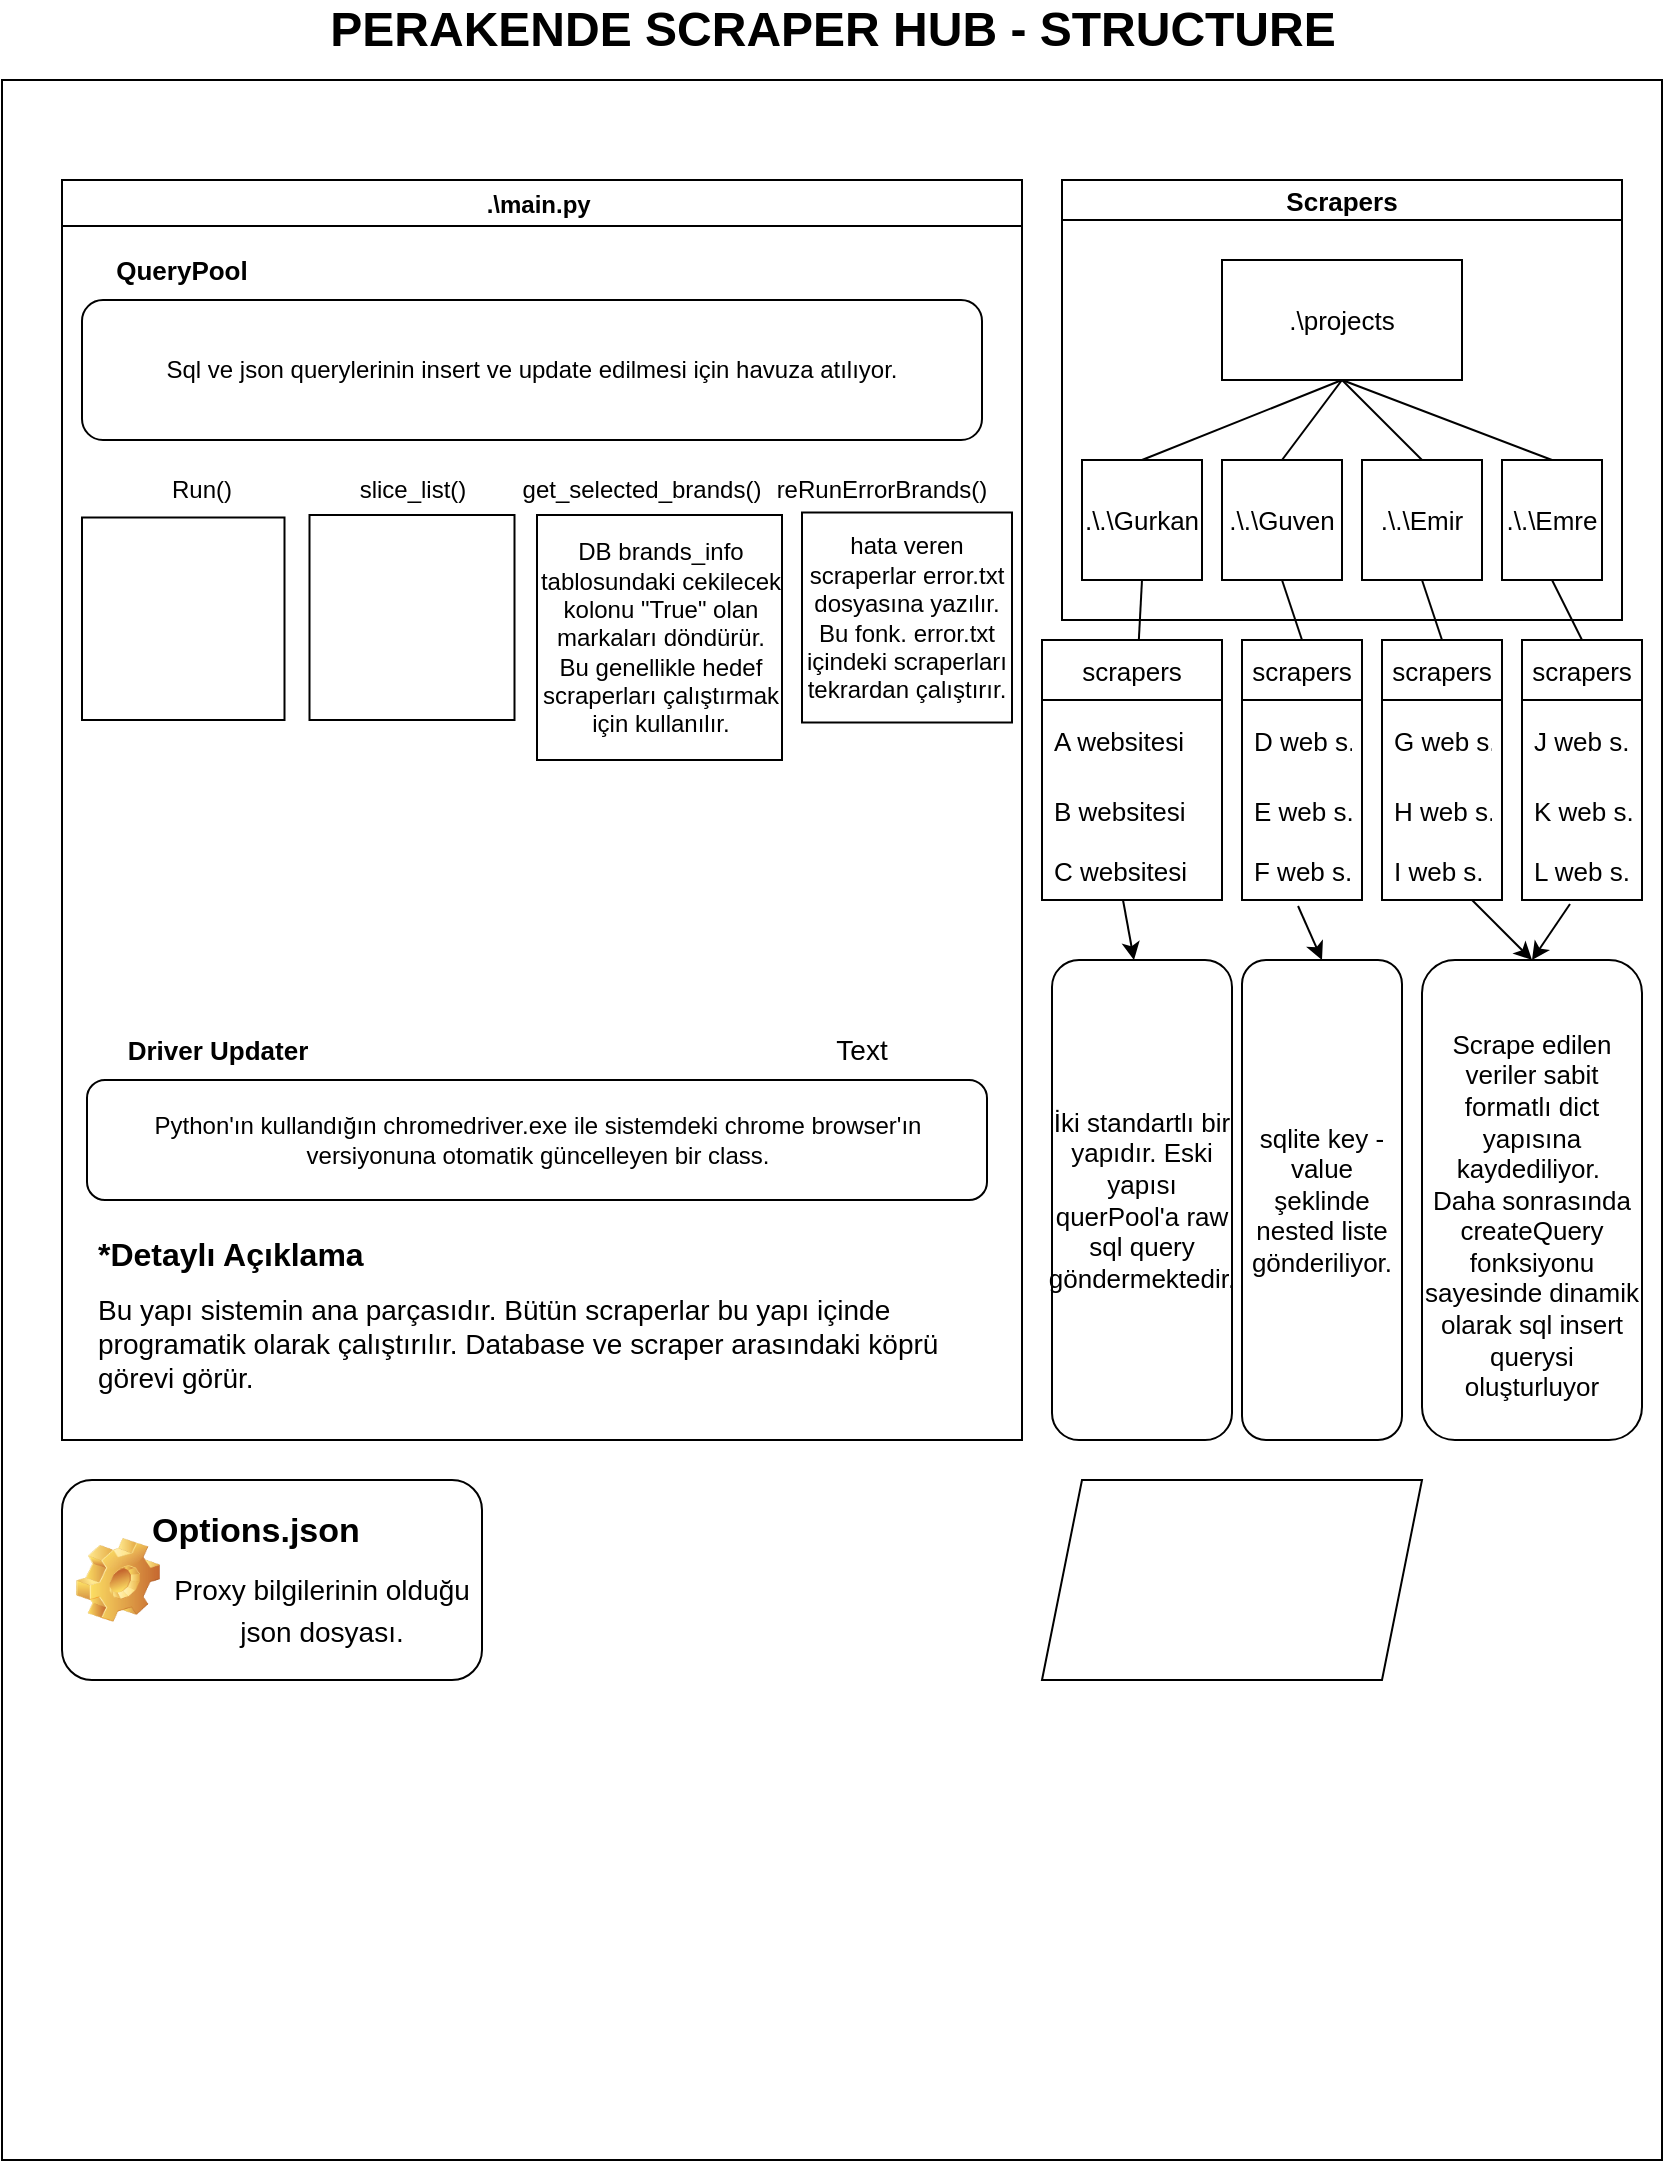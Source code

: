 <mxfile version="17.4.0" type="github">
  <diagram name="Page-1" id="2a216829-ef6e-dabb-86c1-c78162f3ba2b">
    <mxGraphModel dx="1382" dy="774" grid="1" gridSize="10" guides="1" tooltips="1" connect="1" arrows="1" fold="1" page="1" pageScale="1" pageWidth="850" pageHeight="1100" background="none" math="0" shadow="0">
      <root>
        <mxCell id="0" />
        <mxCell id="1" parent="0" />
        <mxCell id="dqU5Dyr8MQ7zKgZwAmgb-1" value="" style="rounded=0;whiteSpace=wrap;html=1;" vertex="1" parent="1">
          <mxGeometry x="10" y="50" width="830" height="1040" as="geometry" />
        </mxCell>
        <mxCell id="dqU5Dyr8MQ7zKgZwAmgb-4" value="PERAKENDE SCRAPER HUB -&amp;nbsp;STRUCTURE" style="text;strokeColor=none;fillColor=none;html=1;fontSize=24;fontStyle=1;verticalAlign=middle;align=center;" vertex="1" parent="1">
          <mxGeometry x="375" y="10" width="100" height="30" as="geometry" />
        </mxCell>
        <mxCell id="dqU5Dyr8MQ7zKgZwAmgb-7" value=".\main.py " style="swimlane;" vertex="1" parent="1">
          <mxGeometry x="40" y="100" width="480" height="630" as="geometry">
            <mxRectangle x="40" y="100" width="90" height="23" as="alternateBounds" />
          </mxGeometry>
        </mxCell>
        <mxCell id="dqU5Dyr8MQ7zKgZwAmgb-9" value="Sql ve json querylerinin insert ve update edilmesi için havuza atılıyor." style="rounded=1;whiteSpace=wrap;html=1;" vertex="1" parent="dqU5Dyr8MQ7zKgZwAmgb-7">
          <mxGeometry x="10" y="60" width="450" height="70" as="geometry" />
        </mxCell>
        <mxCell id="dqU5Dyr8MQ7zKgZwAmgb-10" value="QueryPool" style="text;html=1;strokeColor=none;fillColor=none;align=center;verticalAlign=middle;whiteSpace=wrap;rounded=0;fontStyle=1;fontSize=13;" vertex="1" parent="dqU5Dyr8MQ7zKgZwAmgb-7">
          <mxGeometry x="20" y="30" width="80" height="30" as="geometry" />
        </mxCell>
        <mxCell id="dqU5Dyr8MQ7zKgZwAmgb-15" value="" style="whiteSpace=wrap;html=1;aspect=fixed;" vertex="1" parent="dqU5Dyr8MQ7zKgZwAmgb-7">
          <mxGeometry x="10" y="168.75" width="101.25" height="101.25" as="geometry" />
        </mxCell>
        <mxCell id="dqU5Dyr8MQ7zKgZwAmgb-16" value="" style="whiteSpace=wrap;html=1;aspect=fixed;" vertex="1" parent="dqU5Dyr8MQ7zKgZwAmgb-7">
          <mxGeometry x="123.75" y="167.5" width="102.5" height="102.5" as="geometry" />
        </mxCell>
        <mxCell id="dqU5Dyr8MQ7zKgZwAmgb-17" value="DB brands_info tablosundaki cekilecek kolonu &quot;True&quot; olan markaları döndürür. Bu genellikle hedef scraperları çalıştırmak için kullanılır." style="whiteSpace=wrap;html=1;aspect=fixed;" vertex="1" parent="dqU5Dyr8MQ7zKgZwAmgb-7">
          <mxGeometry x="237.5" y="167.5" width="122.5" height="122.5" as="geometry" />
        </mxCell>
        <mxCell id="dqU5Dyr8MQ7zKgZwAmgb-18" value="Python&#39;ın kullandığın chromedriver.exe ile sistemdeki chrome browser&#39;ın versiyonuna otomatik güncelleyen bir class." style="rounded=1;whiteSpace=wrap;html=1;" vertex="1" parent="dqU5Dyr8MQ7zKgZwAmgb-7">
          <mxGeometry x="12.5" y="450" width="450" height="60" as="geometry" />
        </mxCell>
        <mxCell id="dqU5Dyr8MQ7zKgZwAmgb-19" value="Driver Updater" style="text;html=1;strokeColor=none;fillColor=none;align=center;verticalAlign=middle;whiteSpace=wrap;rounded=0;fontStyle=1;fontSize=13;" vertex="1" parent="dqU5Dyr8MQ7zKgZwAmgb-7">
          <mxGeometry x="12.5" y="420" width="130" height="30" as="geometry" />
        </mxCell>
        <mxCell id="dqU5Dyr8MQ7zKgZwAmgb-20" value="Run()" style="text;html=1;strokeColor=none;fillColor=none;align=center;verticalAlign=middle;whiteSpace=wrap;rounded=0;" vertex="1" parent="dqU5Dyr8MQ7zKgZwAmgb-7">
          <mxGeometry x="35" y="140" width="70" height="30" as="geometry" />
        </mxCell>
        <mxCell id="dqU5Dyr8MQ7zKgZwAmgb-22" value="slice_list()" style="text;html=1;strokeColor=none;fillColor=none;align=center;verticalAlign=middle;whiteSpace=wrap;rounded=0;" vertex="1" parent="dqU5Dyr8MQ7zKgZwAmgb-7">
          <mxGeometry x="132.5" y="140" width="85" height="30" as="geometry" />
        </mxCell>
        <mxCell id="dqU5Dyr8MQ7zKgZwAmgb-23" value="get_selected_brands()" style="text;html=1;strokeColor=none;fillColor=none;align=center;verticalAlign=middle;whiteSpace=wrap;rounded=0;" vertex="1" parent="dqU5Dyr8MQ7zKgZwAmgb-7">
          <mxGeometry x="190" y="140" width="200" height="30" as="geometry" />
        </mxCell>
        <mxCell id="dqU5Dyr8MQ7zKgZwAmgb-25" value="hata veren scraperlar error.txt dosyasına yazılır. Bu fonk. error.txt içindeki scraperları tekrardan çalıştırır." style="whiteSpace=wrap;html=1;aspect=fixed;" vertex="1" parent="dqU5Dyr8MQ7zKgZwAmgb-7">
          <mxGeometry x="370" y="166.25" width="105" height="105" as="geometry" />
        </mxCell>
        <mxCell id="dqU5Dyr8MQ7zKgZwAmgb-26" value="reRunErrorBrands()" style="text;html=1;strokeColor=none;fillColor=none;align=center;verticalAlign=middle;whiteSpace=wrap;rounded=0;" vertex="1" parent="dqU5Dyr8MQ7zKgZwAmgb-7">
          <mxGeometry x="380" y="140" width="60" height="30" as="geometry" />
        </mxCell>
        <mxCell id="dqU5Dyr8MQ7zKgZwAmgb-28" value="&lt;p style=&quot;line-height: 1.3&quot;&gt;&lt;/p&gt;&lt;h1 style=&quot;line-height: 0.7 ; font-size: 16px&quot;&gt;&lt;font style=&quot;font-size: 16px&quot;&gt;*Detaylı Açıklama&lt;/font&gt;&lt;/h1&gt;&lt;p style=&quot;font-size: 14px&quot;&gt;Bu yapı sistemin ana parçasıdır. Bütün scraperlar bu yapı içinde programatik olarak çalıştırılır. Database ve scraper arasındaki köprü görevi görür.&lt;/p&gt;&lt;p&gt;&lt;/p&gt;" style="text;html=1;strokeColor=none;fillColor=none;spacing=5;spacingTop=-20;whiteSpace=wrap;overflow=hidden;rounded=0;" vertex="1" parent="dqU5Dyr8MQ7zKgZwAmgb-7">
          <mxGeometry x="12.5" y="530" width="465" height="80" as="geometry" />
        </mxCell>
        <mxCell id="dqU5Dyr8MQ7zKgZwAmgb-39" value="Scrapers" style="swimlane;startSize=20;horizontal=1;containerType=tree;newEdgeStyle={&quot;edgeStyle&quot;:&quot;elbowEdgeStyle&quot;,&quot;startArrow&quot;:&quot;none&quot;,&quot;endArrow&quot;:&quot;none&quot;};fontSize=13;fontColor=none;strokeColor=default;fillColor=none;" vertex="1" parent="1">
          <mxGeometry x="540" y="100" width="280" height="220" as="geometry" />
        </mxCell>
        <UserObject label=".\projects" treeRoot="1" id="dqU5Dyr8MQ7zKgZwAmgb-42">
          <mxCell style="whiteSpace=wrap;html=1;align=center;treeFolding=1;treeMoving=1;newEdgeStyle={&quot;edgeStyle&quot;:&quot;elbowEdgeStyle&quot;,&quot;startArrow&quot;:&quot;none&quot;,&quot;endArrow&quot;:&quot;none&quot;};fontSize=13;fontColor=none;strokeColor=default;fillColor=none;" vertex="1" parent="dqU5Dyr8MQ7zKgZwAmgb-39">
            <mxGeometry x="80" y="40" width="120" height="60" as="geometry" />
          </mxCell>
        </UserObject>
        <mxCell id="dqU5Dyr8MQ7zKgZwAmgb-45" value=".\.\Emir" style="whiteSpace=wrap;html=1;align=center;verticalAlign=middle;treeFolding=1;treeMoving=1;newEdgeStyle={&quot;edgeStyle&quot;:&quot;elbowEdgeStyle&quot;,&quot;startArrow&quot;:&quot;none&quot;,&quot;endArrow&quot;:&quot;none&quot;};fontSize=13;fontColor=none;strokeColor=default;fillColor=none;" vertex="1" parent="1">
          <mxGeometry x="690" y="240" width="60" height="60" as="geometry" />
        </mxCell>
        <mxCell id="dqU5Dyr8MQ7zKgZwAmgb-46" value=".\.\Emre" style="whiteSpace=wrap;html=1;align=center;verticalAlign=middle;treeFolding=1;treeMoving=1;newEdgeStyle={&quot;edgeStyle&quot;:&quot;elbowEdgeStyle&quot;,&quot;startArrow&quot;:&quot;none&quot;,&quot;endArrow&quot;:&quot;none&quot;};fontSize=13;fontColor=none;strokeColor=default;fillColor=none;" vertex="1" parent="1">
          <mxGeometry x="760" y="240" width="50" height="60" as="geometry" />
        </mxCell>
        <mxCell id="dqU5Dyr8MQ7zKgZwAmgb-48" value=".\.\Gurkan" style="whiteSpace=wrap;html=1;align=center;verticalAlign=middle;treeFolding=1;treeMoving=1;newEdgeStyle={&quot;edgeStyle&quot;:&quot;elbowEdgeStyle&quot;,&quot;startArrow&quot;:&quot;none&quot;,&quot;endArrow&quot;:&quot;none&quot;};fontSize=13;fontColor=none;strokeColor=default;fillColor=none;" vertex="1" parent="1">
          <mxGeometry x="550" y="240" width="60" height="60" as="geometry" />
        </mxCell>
        <mxCell id="dqU5Dyr8MQ7zKgZwAmgb-49" value=".\.\Guven" style="whiteSpace=wrap;html=1;align=center;verticalAlign=middle;treeFolding=1;treeMoving=1;newEdgeStyle={&quot;edgeStyle&quot;:&quot;elbowEdgeStyle&quot;,&quot;startArrow&quot;:&quot;none&quot;,&quot;endArrow&quot;:&quot;none&quot;};fontSize=13;fontColor=none;strokeColor=default;fillColor=none;" vertex="1" parent="1">
          <mxGeometry x="620" y="240" width="60" height="60" as="geometry" />
        </mxCell>
        <mxCell id="dqU5Dyr8MQ7zKgZwAmgb-50" value="" style="endArrow=none;html=1;rounded=0;fontSize=13;fontColor=none;entryX=0.5;entryY=1;entryDx=0;entryDy=0;exitX=0.5;exitY=0;exitDx=0;exitDy=0;" edge="1" parent="1" source="dqU5Dyr8MQ7zKgZwAmgb-45" target="dqU5Dyr8MQ7zKgZwAmgb-42">
          <mxGeometry width="50" height="50" relative="1" as="geometry">
            <mxPoint x="410" y="300" as="sourcePoint" />
            <mxPoint x="460" y="250" as="targetPoint" />
          </mxGeometry>
        </mxCell>
        <mxCell id="dqU5Dyr8MQ7zKgZwAmgb-53" value="" style="endArrow=none;html=1;rounded=0;fontSize=13;fontColor=none;exitX=0.5;exitY=0;exitDx=0;exitDy=0;" edge="1" parent="1" source="dqU5Dyr8MQ7zKgZwAmgb-49">
          <mxGeometry width="50" height="50" relative="1" as="geometry">
            <mxPoint x="410" y="300" as="sourcePoint" />
            <mxPoint x="680" y="200" as="targetPoint" />
          </mxGeometry>
        </mxCell>
        <mxCell id="dqU5Dyr8MQ7zKgZwAmgb-54" value="" style="endArrow=none;html=1;rounded=0;fontSize=13;fontColor=none;entryX=0.5;entryY=1;entryDx=0;entryDy=0;exitX=0.5;exitY=0;exitDx=0;exitDy=0;" edge="1" parent="1" source="dqU5Dyr8MQ7zKgZwAmgb-46" target="dqU5Dyr8MQ7zKgZwAmgb-42">
          <mxGeometry width="50" height="50" relative="1" as="geometry">
            <mxPoint x="720" y="250" as="sourcePoint" />
            <mxPoint x="770" y="200" as="targetPoint" />
          </mxGeometry>
        </mxCell>
        <mxCell id="dqU5Dyr8MQ7zKgZwAmgb-55" value="" style="endArrow=none;html=1;rounded=0;fontSize=13;fontColor=none;entryX=0.5;entryY=1;entryDx=0;entryDy=0;exitX=0.5;exitY=0;exitDx=0;exitDy=0;" edge="1" parent="1" source="dqU5Dyr8MQ7zKgZwAmgb-48" target="dqU5Dyr8MQ7zKgZwAmgb-42">
          <mxGeometry width="50" height="50" relative="1" as="geometry">
            <mxPoint x="570" y="280" as="sourcePoint" />
            <mxPoint x="620" y="230" as="targetPoint" />
          </mxGeometry>
        </mxCell>
        <mxCell id="dqU5Dyr8MQ7zKgZwAmgb-59" value="İki standartlı bir yapıdır. Eski yapısı querPool&#39;a raw sql query göndermektedir.&lt;br&gt;" style="rounded=1;whiteSpace=wrap;html=1;fontSize=13;fontColor=none;strokeColor=default;fillColor=none;" vertex="1" parent="1">
          <mxGeometry x="535" y="490" width="90" height="240" as="geometry" />
        </mxCell>
        <mxCell id="dqU5Dyr8MQ7zKgZwAmgb-60" value="&lt;br&gt;Scrape edilen veriler sabit formatlı dict yapısına kaydediliyor.&amp;nbsp;&lt;br&gt;Daha sonrasında createQuery fonksiyonu sayesinde dinamik olarak sql insert querysi oluşturluyor" style="rounded=1;whiteSpace=wrap;html=1;fontSize=13;fontColor=none;strokeColor=default;fillColor=none;" vertex="1" parent="1">
          <mxGeometry x="720" y="490" width="110" height="240" as="geometry" />
        </mxCell>
        <mxCell id="dqU5Dyr8MQ7zKgZwAmgb-62" value="sqlite key - value şeklinde nested liste gönderiliyor." style="rounded=1;whiteSpace=wrap;html=1;fontSize=13;fontColor=none;strokeColor=default;fillColor=none;" vertex="1" parent="1">
          <mxGeometry x="630" y="490" width="80" height="240" as="geometry" />
        </mxCell>
        <mxCell id="dqU5Dyr8MQ7zKgZwAmgb-65" value="" style="endArrow=classic;html=1;rounded=0;fontSize=13;fontColor=none;exitX=0.45;exitY=1;exitDx=0;exitDy=0;exitPerimeter=0;" edge="1" parent="1" source="dqU5Dyr8MQ7zKgZwAmgb-72">
          <mxGeometry width="50" height="50" relative="1" as="geometry">
            <mxPoint x="410" y="440" as="sourcePoint" />
            <mxPoint x="576" y="490" as="targetPoint" />
          </mxGeometry>
        </mxCell>
        <mxCell id="dqU5Dyr8MQ7zKgZwAmgb-69" value="scrapers" style="swimlane;fontStyle=0;childLayout=stackLayout;horizontal=1;startSize=30;horizontalStack=0;resizeParent=1;resizeParentMax=0;resizeLast=0;collapsible=1;marginBottom=0;fontSize=13;fontColor=none;strokeColor=default;fillColor=none;" vertex="1" parent="1">
          <mxGeometry x="530" y="330" width="90" height="130" as="geometry" />
        </mxCell>
        <mxCell id="dqU5Dyr8MQ7zKgZwAmgb-70" value="A websitesi" style="text;strokeColor=none;fillColor=none;align=left;verticalAlign=middle;spacingLeft=4;spacingRight=4;overflow=hidden;points=[[0,0.5],[1,0.5]];portConstraint=eastwest;rotatable=0;fontSize=13;fontColor=none;" vertex="1" parent="dqU5Dyr8MQ7zKgZwAmgb-69">
          <mxGeometry y="30" width="90" height="40" as="geometry" />
        </mxCell>
        <mxCell id="dqU5Dyr8MQ7zKgZwAmgb-71" value="B websitesi" style="text;strokeColor=none;fillColor=none;align=left;verticalAlign=middle;spacingLeft=4;spacingRight=4;overflow=hidden;points=[[0,0.5],[1,0.5]];portConstraint=eastwest;rotatable=0;fontSize=13;fontColor=none;" vertex="1" parent="dqU5Dyr8MQ7zKgZwAmgb-69">
          <mxGeometry y="70" width="90" height="30" as="geometry" />
        </mxCell>
        <mxCell id="dqU5Dyr8MQ7zKgZwAmgb-72" value="C websitesi" style="text;strokeColor=none;fillColor=none;align=left;verticalAlign=middle;spacingLeft=4;spacingRight=4;overflow=hidden;points=[[0,0.5],[1,0.5]];portConstraint=eastwest;rotatable=0;fontSize=13;fontColor=none;" vertex="1" parent="dqU5Dyr8MQ7zKgZwAmgb-69">
          <mxGeometry y="100" width="90" height="30" as="geometry" />
        </mxCell>
        <mxCell id="dqU5Dyr8MQ7zKgZwAmgb-73" value="scrapers" style="swimlane;fontStyle=0;childLayout=stackLayout;horizontal=1;startSize=30;horizontalStack=0;resizeParent=1;resizeParentMax=0;resizeLast=0;collapsible=1;marginBottom=0;fontSize=13;fontColor=none;strokeColor=default;fillColor=none;" vertex="1" parent="1">
          <mxGeometry x="630" y="330" width="60" height="130" as="geometry" />
        </mxCell>
        <mxCell id="dqU5Dyr8MQ7zKgZwAmgb-74" value="D web s." style="text;strokeColor=none;fillColor=none;align=left;verticalAlign=middle;spacingLeft=4;spacingRight=4;overflow=hidden;points=[[0,0.5],[1,0.5]];portConstraint=eastwest;rotatable=0;fontSize=13;fontColor=none;" vertex="1" parent="dqU5Dyr8MQ7zKgZwAmgb-73">
          <mxGeometry y="30" width="60" height="40" as="geometry" />
        </mxCell>
        <mxCell id="dqU5Dyr8MQ7zKgZwAmgb-75" value="E web s." style="text;strokeColor=none;fillColor=none;align=left;verticalAlign=middle;spacingLeft=4;spacingRight=4;overflow=hidden;points=[[0,0.5],[1,0.5]];portConstraint=eastwest;rotatable=0;fontSize=13;fontColor=none;" vertex="1" parent="dqU5Dyr8MQ7zKgZwAmgb-73">
          <mxGeometry y="70" width="60" height="30" as="geometry" />
        </mxCell>
        <mxCell id="dqU5Dyr8MQ7zKgZwAmgb-76" value="F web s." style="text;strokeColor=none;fillColor=none;align=left;verticalAlign=middle;spacingLeft=4;spacingRight=4;overflow=hidden;points=[[0,0.5],[1,0.5]];portConstraint=eastwest;rotatable=0;fontSize=13;fontColor=none;" vertex="1" parent="dqU5Dyr8MQ7zKgZwAmgb-73">
          <mxGeometry y="100" width="60" height="30" as="geometry" />
        </mxCell>
        <mxCell id="dqU5Dyr8MQ7zKgZwAmgb-81" value="scrapers" style="swimlane;fontStyle=0;childLayout=stackLayout;horizontal=1;startSize=30;horizontalStack=0;resizeParent=1;resizeParentMax=0;resizeLast=0;collapsible=1;marginBottom=0;fontSize=13;fontColor=none;strokeColor=default;fillColor=none;" vertex="1" parent="1">
          <mxGeometry x="770" y="330" width="60" height="130" as="geometry" />
        </mxCell>
        <mxCell id="dqU5Dyr8MQ7zKgZwAmgb-82" value="J web s." style="text;strokeColor=none;fillColor=none;align=left;verticalAlign=middle;spacingLeft=4;spacingRight=4;overflow=hidden;points=[[0,0.5],[1,0.5]];portConstraint=eastwest;rotatable=0;fontSize=13;fontColor=none;" vertex="1" parent="dqU5Dyr8MQ7zKgZwAmgb-81">
          <mxGeometry y="30" width="60" height="40" as="geometry" />
        </mxCell>
        <mxCell id="dqU5Dyr8MQ7zKgZwAmgb-83" value="K web s." style="text;strokeColor=none;fillColor=none;align=left;verticalAlign=middle;spacingLeft=4;spacingRight=4;overflow=hidden;points=[[0,0.5],[1,0.5]];portConstraint=eastwest;rotatable=0;fontSize=13;fontColor=none;" vertex="1" parent="dqU5Dyr8MQ7zKgZwAmgb-81">
          <mxGeometry y="70" width="60" height="30" as="geometry" />
        </mxCell>
        <mxCell id="dqU5Dyr8MQ7zKgZwAmgb-84" value="L web s." style="text;strokeColor=none;fillColor=none;align=left;verticalAlign=middle;spacingLeft=4;spacingRight=4;overflow=hidden;points=[[0,0.5],[1,0.5]];portConstraint=eastwest;rotatable=0;fontSize=13;fontColor=none;" vertex="1" parent="dqU5Dyr8MQ7zKgZwAmgb-81">
          <mxGeometry y="100" width="60" height="30" as="geometry" />
        </mxCell>
        <mxCell id="dqU5Dyr8MQ7zKgZwAmgb-85" value="scrapers" style="swimlane;fontStyle=0;childLayout=stackLayout;horizontal=1;startSize=30;horizontalStack=0;resizeParent=1;resizeParentMax=0;resizeLast=0;collapsible=1;marginBottom=0;fontSize=13;fontColor=none;strokeColor=default;fillColor=none;" vertex="1" parent="1">
          <mxGeometry x="700" y="330" width="60" height="130" as="geometry" />
        </mxCell>
        <mxCell id="dqU5Dyr8MQ7zKgZwAmgb-86" value="G web s." style="text;strokeColor=none;fillColor=none;align=left;verticalAlign=middle;spacingLeft=4;spacingRight=4;overflow=hidden;points=[[0,0.5],[1,0.5]];portConstraint=eastwest;rotatable=0;fontSize=13;fontColor=none;" vertex="1" parent="dqU5Dyr8MQ7zKgZwAmgb-85">
          <mxGeometry y="30" width="60" height="40" as="geometry" />
        </mxCell>
        <mxCell id="dqU5Dyr8MQ7zKgZwAmgb-87" value="H web s." style="text;strokeColor=none;fillColor=none;align=left;verticalAlign=middle;spacingLeft=4;spacingRight=4;overflow=hidden;points=[[0,0.5],[1,0.5]];portConstraint=eastwest;rotatable=0;fontSize=13;fontColor=none;" vertex="1" parent="dqU5Dyr8MQ7zKgZwAmgb-85">
          <mxGeometry y="70" width="60" height="30" as="geometry" />
        </mxCell>
        <mxCell id="dqU5Dyr8MQ7zKgZwAmgb-88" value="I web s." style="text;strokeColor=none;fillColor=none;align=left;verticalAlign=middle;spacingLeft=4;spacingRight=4;overflow=hidden;points=[[0,0.5],[1,0.5]];portConstraint=eastwest;rotatable=0;fontSize=13;fontColor=none;" vertex="1" parent="dqU5Dyr8MQ7zKgZwAmgb-85">
          <mxGeometry y="100" width="60" height="30" as="geometry" />
        </mxCell>
        <mxCell id="dqU5Dyr8MQ7zKgZwAmgb-89" value="" style="endArrow=none;html=1;rounded=0;fontSize=13;fontColor=none;exitX=0.5;exitY=1;exitDx=0;exitDy=0;" edge="1" parent="1" source="dqU5Dyr8MQ7zKgZwAmgb-48" target="dqU5Dyr8MQ7zKgZwAmgb-69">
          <mxGeometry width="50" height="50" relative="1" as="geometry">
            <mxPoint x="410" y="440" as="sourcePoint" />
            <mxPoint x="460" y="390" as="targetPoint" />
          </mxGeometry>
        </mxCell>
        <mxCell id="dqU5Dyr8MQ7zKgZwAmgb-90" value="" style="endArrow=none;html=1;rounded=0;fontSize=13;fontColor=none;exitX=0.5;exitY=1;exitDx=0;exitDy=0;entryX=0.5;entryY=0;entryDx=0;entryDy=0;" edge="1" parent="1" source="dqU5Dyr8MQ7zKgZwAmgb-49" target="dqU5Dyr8MQ7zKgZwAmgb-73">
          <mxGeometry width="50" height="50" relative="1" as="geometry">
            <mxPoint x="590" y="310" as="sourcePoint" />
            <mxPoint x="588.421" y="340" as="targetPoint" />
          </mxGeometry>
        </mxCell>
        <mxCell id="dqU5Dyr8MQ7zKgZwAmgb-93" value="" style="endArrow=none;html=1;rounded=0;fontSize=13;fontColor=none;exitX=0.5;exitY=1;exitDx=0;exitDy=0;entryX=0.5;entryY=0;entryDx=0;entryDy=0;" edge="1" parent="1" source="dqU5Dyr8MQ7zKgZwAmgb-45" target="dqU5Dyr8MQ7zKgZwAmgb-85">
          <mxGeometry width="50" height="50" relative="1" as="geometry">
            <mxPoint x="660" y="310" as="sourcePoint" />
            <mxPoint x="670" y="340" as="targetPoint" />
          </mxGeometry>
        </mxCell>
        <mxCell id="dqU5Dyr8MQ7zKgZwAmgb-95" value="" style="endArrow=none;html=1;rounded=0;fontSize=13;fontColor=none;exitX=0.5;exitY=1;exitDx=0;exitDy=0;entryX=0.5;entryY=0;entryDx=0;entryDy=0;" edge="1" parent="1" source="dqU5Dyr8MQ7zKgZwAmgb-46" target="dqU5Dyr8MQ7zKgZwAmgb-81">
          <mxGeometry width="50" height="50" relative="1" as="geometry">
            <mxPoint x="730" y="310" as="sourcePoint" />
            <mxPoint x="740" y="340" as="targetPoint" />
          </mxGeometry>
        </mxCell>
        <mxCell id="dqU5Dyr8MQ7zKgZwAmgb-96" value="" style="endArrow=classic;html=1;rounded=0;fontSize=13;fontColor=none;exitX=0.467;exitY=1.1;exitDx=0;exitDy=0;exitPerimeter=0;entryX=0.5;entryY=0;entryDx=0;entryDy=0;" edge="1" parent="1" source="dqU5Dyr8MQ7zKgZwAmgb-76" target="dqU5Dyr8MQ7zKgZwAmgb-62">
          <mxGeometry width="50" height="50" relative="1" as="geometry">
            <mxPoint x="650" y="510" as="sourcePoint" />
            <mxPoint x="700" y="460" as="targetPoint" />
          </mxGeometry>
        </mxCell>
        <mxCell id="dqU5Dyr8MQ7zKgZwAmgb-97" value="" style="endArrow=classic;html=1;rounded=0;fontSize=13;fontColor=none;entryX=0.5;entryY=0;entryDx=0;entryDy=0;" edge="1" parent="1" source="dqU5Dyr8MQ7zKgZwAmgb-88" target="dqU5Dyr8MQ7zKgZwAmgb-60">
          <mxGeometry width="50" height="50" relative="1" as="geometry">
            <mxPoint x="720" y="790" as="sourcePoint" />
            <mxPoint x="770" y="740" as="targetPoint" />
          </mxGeometry>
        </mxCell>
        <mxCell id="dqU5Dyr8MQ7zKgZwAmgb-98" value="" style="endArrow=classic;html=1;rounded=0;fontSize=13;fontColor=none;exitX=0.4;exitY=1.067;exitDx=0;exitDy=0;exitPerimeter=0;entryX=0.5;entryY=0;entryDx=0;entryDy=0;" edge="1" parent="1" source="dqU5Dyr8MQ7zKgZwAmgb-84" target="dqU5Dyr8MQ7zKgZwAmgb-60">
          <mxGeometry width="50" height="50" relative="1" as="geometry">
            <mxPoint x="370" y="740" as="sourcePoint" />
            <mxPoint x="420" y="690" as="targetPoint" />
          </mxGeometry>
        </mxCell>
        <mxCell id="dqU5Dyr8MQ7zKgZwAmgb-100" value="" style="label;whiteSpace=wrap;html=1;image=img/clipart/Gear_128x128.png;fontSize=13;fontColor=none;strokeColor=default;fillColor=none;" vertex="1" parent="1">
          <mxGeometry x="40" y="750" width="210" height="100" as="geometry" />
        </mxCell>
        <mxCell id="dqU5Dyr8MQ7zKgZwAmgb-101" value="&lt;h1&gt;&lt;font style=&quot;font-size: 17px&quot;&gt;Options.json&lt;/font&gt;&lt;/h1&gt;" style="text;html=1;strokeColor=none;fillColor=none;spacing=5;spacingTop=-20;whiteSpace=wrap;overflow=hidden;rounded=0;fontSize=13;fontColor=none;" vertex="1" parent="1">
          <mxGeometry x="80" y="750" width="160" height="100" as="geometry" />
        </mxCell>
        <mxCell id="dqU5Dyr8MQ7zKgZwAmgb-102" value="&lt;font style=&quot;font-size: 14px&quot;&gt;Proxy bilgilerinin olduğu json dosyası.&lt;/font&gt;" style="text;html=1;strokeColor=none;fillColor=none;align=center;verticalAlign=middle;whiteSpace=wrap;rounded=0;fontSize=17;fontColor=none;" vertex="1" parent="1">
          <mxGeometry x="90" y="790" width="160" height="50" as="geometry" />
        </mxCell>
        <mxCell id="dqU5Dyr8MQ7zKgZwAmgb-106" value="" style="shape=parallelogram;perimeter=parallelogramPerimeter;whiteSpace=wrap;html=1;fixedSize=1;fontSize=14;fontColor=none;strokeColor=default;fillColor=none;" vertex="1" parent="1">
          <mxGeometry x="530" y="750" width="190" height="100" as="geometry" />
        </mxCell>
        <mxCell id="dqU5Dyr8MQ7zKgZwAmgb-107" value="Text" style="text;html=1;strokeColor=none;fillColor=none;align=center;verticalAlign=middle;whiteSpace=wrap;rounded=0;fontSize=14;fontColor=none;" vertex="1" parent="1">
          <mxGeometry x="410" y="520" width="60" height="30" as="geometry" />
        </mxCell>
      </root>
    </mxGraphModel>
  </diagram>
</mxfile>
